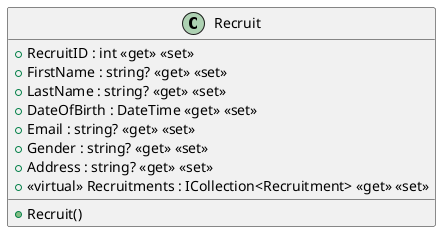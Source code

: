 @startuml
class Recruit {
    + RecruitID : int <<get>> <<set>>
    + FirstName : string? <<get>> <<set>>
    + LastName : string? <<get>> <<set>>
    + DateOfBirth : DateTime <<get>> <<set>>
    + Email : string? <<get>> <<set>>
    + Gender : string? <<get>> <<set>>
    + Address : string? <<get>> <<set>>
    + <<virtual>> Recruitments : ICollection<Recruitment> <<get>> <<set>>
    + Recruit()
}
@enduml

